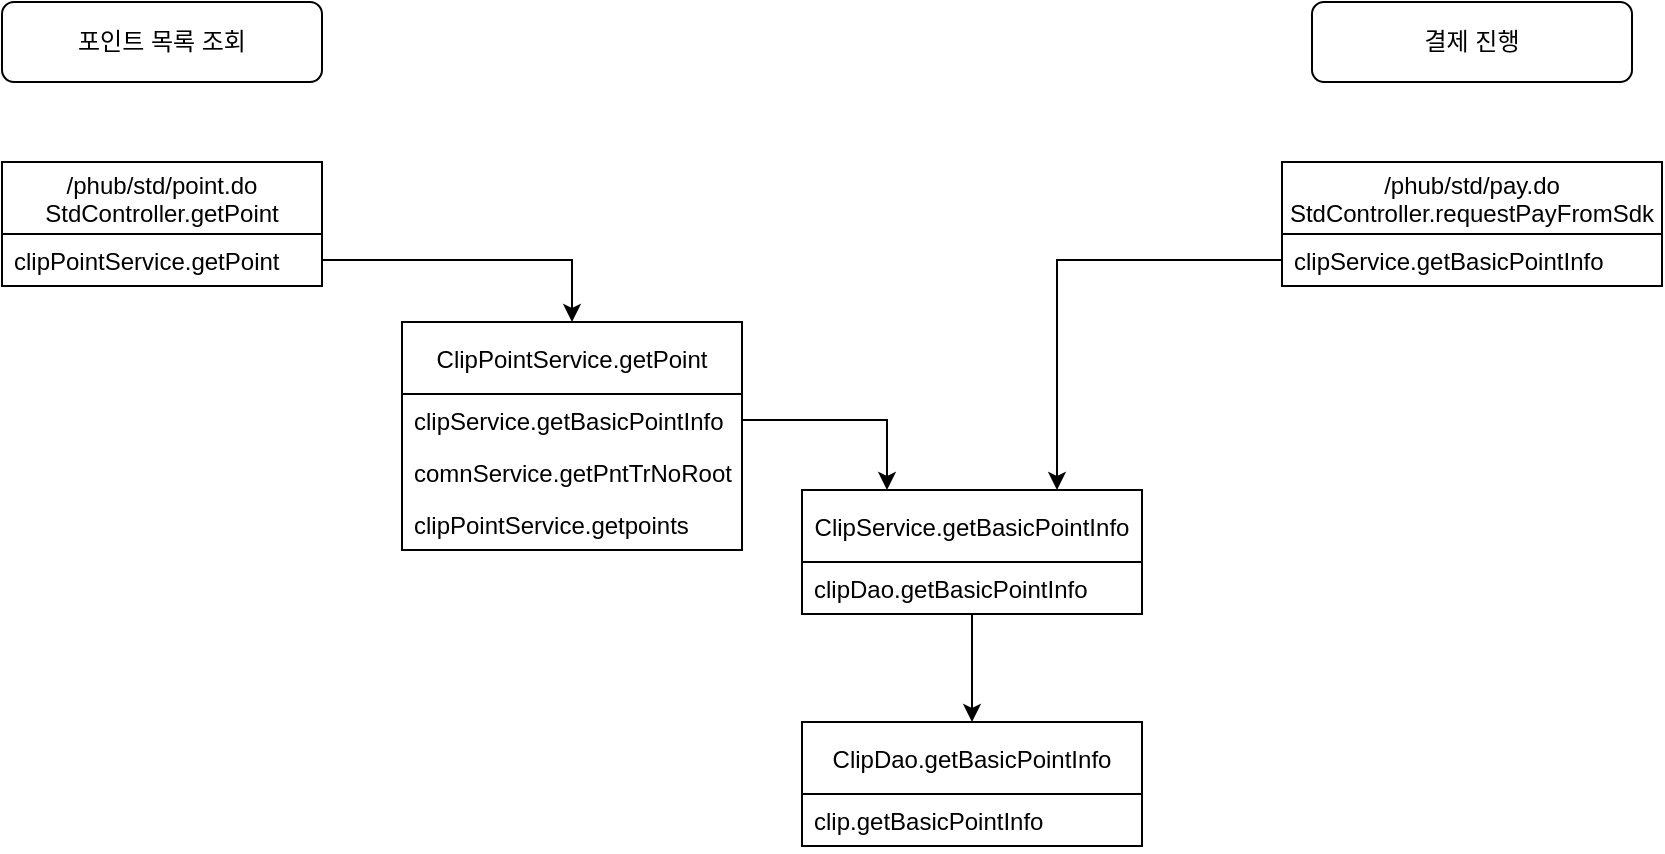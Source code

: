 <mxfile version="11.0.7" type="github"><diagram name="Page-1" id="e56a1550-8fbb-45ad-956c-1786394a9013"><mxGraphModel dx="1334" dy="747" grid="1" gridSize="10" guides="1" tooltips="1" connect="1" arrows="1" fold="1" page="1" pageScale="1" pageWidth="1100" pageHeight="850" background="#ffffff" math="0" shadow="0"><root><mxCell id="0"/><mxCell id="1" parent="0"/><mxCell id="5B1mbfbeVmpf2e_sFhxa-1" value="/phub/std/point.do&#10;StdController.getPoint" style="swimlane;fontStyle=0;childLayout=stackLayout;horizontal=1;startSize=36;fillColor=none;horizontalStack=0;resizeParent=1;resizeParentMax=0;resizeLast=0;collapsible=1;marginBottom=0;" parent="1" vertex="1"><mxGeometry x="80" y="120" width="160" height="62" as="geometry"/></mxCell><mxCell id="5B1mbfbeVmpf2e_sFhxa-2" value="clipPointService.getPoint" style="text;strokeColor=none;fillColor=none;align=left;verticalAlign=top;spacingLeft=4;spacingRight=4;overflow=hidden;rotatable=0;points=[[0,0.5],[1,0.5]];portConstraint=eastwest;" parent="5B1mbfbeVmpf2e_sFhxa-1" vertex="1"><mxGeometry y="36" width="160" height="26" as="geometry"/></mxCell><mxCell id="5B1mbfbeVmpf2e_sFhxa-5" value="ClipPointService.getPoint" style="swimlane;fontStyle=0;childLayout=stackLayout;horizontal=1;startSize=36;fillColor=none;horizontalStack=0;resizeParent=1;resizeParentMax=0;resizeLast=0;collapsible=1;marginBottom=0;" parent="1" vertex="1"><mxGeometry x="280" y="200" width="170" height="114" as="geometry"><mxRectangle x="280" y="200" width="170" height="36" as="alternateBounds"/></mxGeometry></mxCell><mxCell id="5B1mbfbeVmpf2e_sFhxa-6" value="clipService.getBasicPointInfo" style="text;strokeColor=none;fillColor=none;align=left;verticalAlign=top;spacingLeft=4;spacingRight=4;overflow=hidden;rotatable=0;points=[[0,0.5],[1,0.5]];portConstraint=eastwest;" parent="5B1mbfbeVmpf2e_sFhxa-5" vertex="1"><mxGeometry y="36" width="170" height="26" as="geometry"/></mxCell><mxCell id="5B1mbfbeVmpf2e_sFhxa-28" value="comnService.getPntTrNoRoot" style="text;strokeColor=none;fillColor=none;align=left;verticalAlign=top;spacingLeft=4;spacingRight=4;overflow=hidden;rotatable=0;points=[[0,0.5],[1,0.5]];portConstraint=eastwest;" parent="5B1mbfbeVmpf2e_sFhxa-5" vertex="1"><mxGeometry y="62" width="170" height="26" as="geometry"/></mxCell><mxCell id="5B1mbfbeVmpf2e_sFhxa-29" value="clipPointService.getpoints" style="text;strokeColor=none;fillColor=none;align=left;verticalAlign=top;spacingLeft=4;spacingRight=4;overflow=hidden;rotatable=0;points=[[0,0.5],[1,0.5]];portConstraint=eastwest;" parent="5B1mbfbeVmpf2e_sFhxa-5" vertex="1"><mxGeometry y="88" width="170" height="26" as="geometry"/></mxCell><mxCell id="5B1mbfbeVmpf2e_sFhxa-9" style="edgeStyle=orthogonalEdgeStyle;rounded=0;orthogonalLoop=1;jettySize=auto;html=1;entryX=0.5;entryY=0;entryDx=0;entryDy=0;" parent="1" source="5B1mbfbeVmpf2e_sFhxa-2" target="5B1mbfbeVmpf2e_sFhxa-5" edge="1"><mxGeometry relative="1" as="geometry"><mxPoint x="560" y="260" as="targetPoint"/></mxGeometry></mxCell><mxCell id="5B1mbfbeVmpf2e_sFhxa-27" style="edgeStyle=orthogonalEdgeStyle;rounded=0;orthogonalLoop=1;jettySize=auto;html=1;entryX=0.5;entryY=0;entryDx=0;entryDy=0;" parent="1" source="5B1mbfbeVmpf2e_sFhxa-10" target="5B1mbfbeVmpf2e_sFhxa-25" edge="1"><mxGeometry relative="1" as="geometry"/></mxCell><mxCell id="5B1mbfbeVmpf2e_sFhxa-10" value="ClipService.getBasicPointInfo" style="swimlane;fontStyle=0;childLayout=stackLayout;horizontal=1;startSize=36;fillColor=none;horizontalStack=0;resizeParent=1;resizeParentMax=0;resizeLast=0;collapsible=1;marginBottom=0;" parent="1" vertex="1"><mxGeometry x="480" y="284" width="170" height="62" as="geometry"/></mxCell><mxCell id="5B1mbfbeVmpf2e_sFhxa-11" value="clipDao.getBasicPointInfo" style="text;strokeColor=none;fillColor=none;align=left;verticalAlign=top;spacingLeft=4;spacingRight=4;overflow=hidden;rotatable=0;points=[[0,0.5],[1,0.5]];portConstraint=eastwest;" parent="5B1mbfbeVmpf2e_sFhxa-10" vertex="1"><mxGeometry y="36" width="170" height="26" as="geometry"/></mxCell><mxCell id="5B1mbfbeVmpf2e_sFhxa-14" style="edgeStyle=orthogonalEdgeStyle;rounded=0;orthogonalLoop=1;jettySize=auto;html=1;entryX=0.25;entryY=0;entryDx=0;entryDy=0;" parent="1" source="5B1mbfbeVmpf2e_sFhxa-6" target="5B1mbfbeVmpf2e_sFhxa-10" edge="1"><mxGeometry relative="1" as="geometry"/></mxCell><mxCell id="5B1mbfbeVmpf2e_sFhxa-17" value="/phub/std/pay.do&#10;StdController.requestPayFromSdk" style="swimlane;fontStyle=0;childLayout=stackLayout;horizontal=1;startSize=36;fillColor=none;horizontalStack=0;resizeParent=1;resizeParentMax=0;resizeLast=0;collapsible=1;marginBottom=0;" parent="1" vertex="1"><mxGeometry x="720" y="120" width="190" height="62" as="geometry"/></mxCell><mxCell id="5B1mbfbeVmpf2e_sFhxa-18" value="clipService.getBasicPointInfo" style="text;strokeColor=none;fillColor=none;align=left;verticalAlign=top;spacingLeft=4;spacingRight=4;overflow=hidden;rotatable=0;points=[[0,0.5],[1,0.5]];portConstraint=eastwest;" parent="5B1mbfbeVmpf2e_sFhxa-17" vertex="1"><mxGeometry y="36" width="190" height="26" as="geometry"/></mxCell><mxCell id="5B1mbfbeVmpf2e_sFhxa-22" style="edgeStyle=orthogonalEdgeStyle;rounded=0;orthogonalLoop=1;jettySize=auto;html=1;entryX=0.75;entryY=0;entryDx=0;entryDy=0;" parent="1" source="5B1mbfbeVmpf2e_sFhxa-18" target="5B1mbfbeVmpf2e_sFhxa-10" edge="1"><mxGeometry relative="1" as="geometry"/></mxCell><mxCell id="5B1mbfbeVmpf2e_sFhxa-23" value="포인트 목록 조회" style="rounded=1;whiteSpace=wrap;html=1;fontSize=12;" parent="1" vertex="1"><mxGeometry x="80" y="40" width="160" height="40" as="geometry"/></mxCell><mxCell id="5B1mbfbeVmpf2e_sFhxa-24" value="결제 진행" style="rounded=1;whiteSpace=wrap;html=1;fontSize=12;" parent="1" vertex="1"><mxGeometry x="735" y="40" width="160" height="40" as="geometry"/></mxCell><mxCell id="5B1mbfbeVmpf2e_sFhxa-25" value="ClipDao.getBasicPointInfo" style="swimlane;fontStyle=0;childLayout=stackLayout;horizontal=1;startSize=36;fillColor=none;horizontalStack=0;resizeParent=1;resizeParentMax=0;resizeLast=0;collapsible=1;marginBottom=0;" parent="1" vertex="1"><mxGeometry x="480" y="400" width="170" height="62" as="geometry"/></mxCell><mxCell id="5B1mbfbeVmpf2e_sFhxa-26" value="clip.getBasicPointInfo" style="text;strokeColor=none;fillColor=none;align=left;verticalAlign=top;spacingLeft=4;spacingRight=4;overflow=hidden;rotatable=0;points=[[0,0.5],[1,0.5]];portConstraint=eastwest;" parent="5B1mbfbeVmpf2e_sFhxa-25" vertex="1"><mxGeometry y="36" width="170" height="26" as="geometry"/></mxCell></root></mxGraphModel></diagram></mxfile>